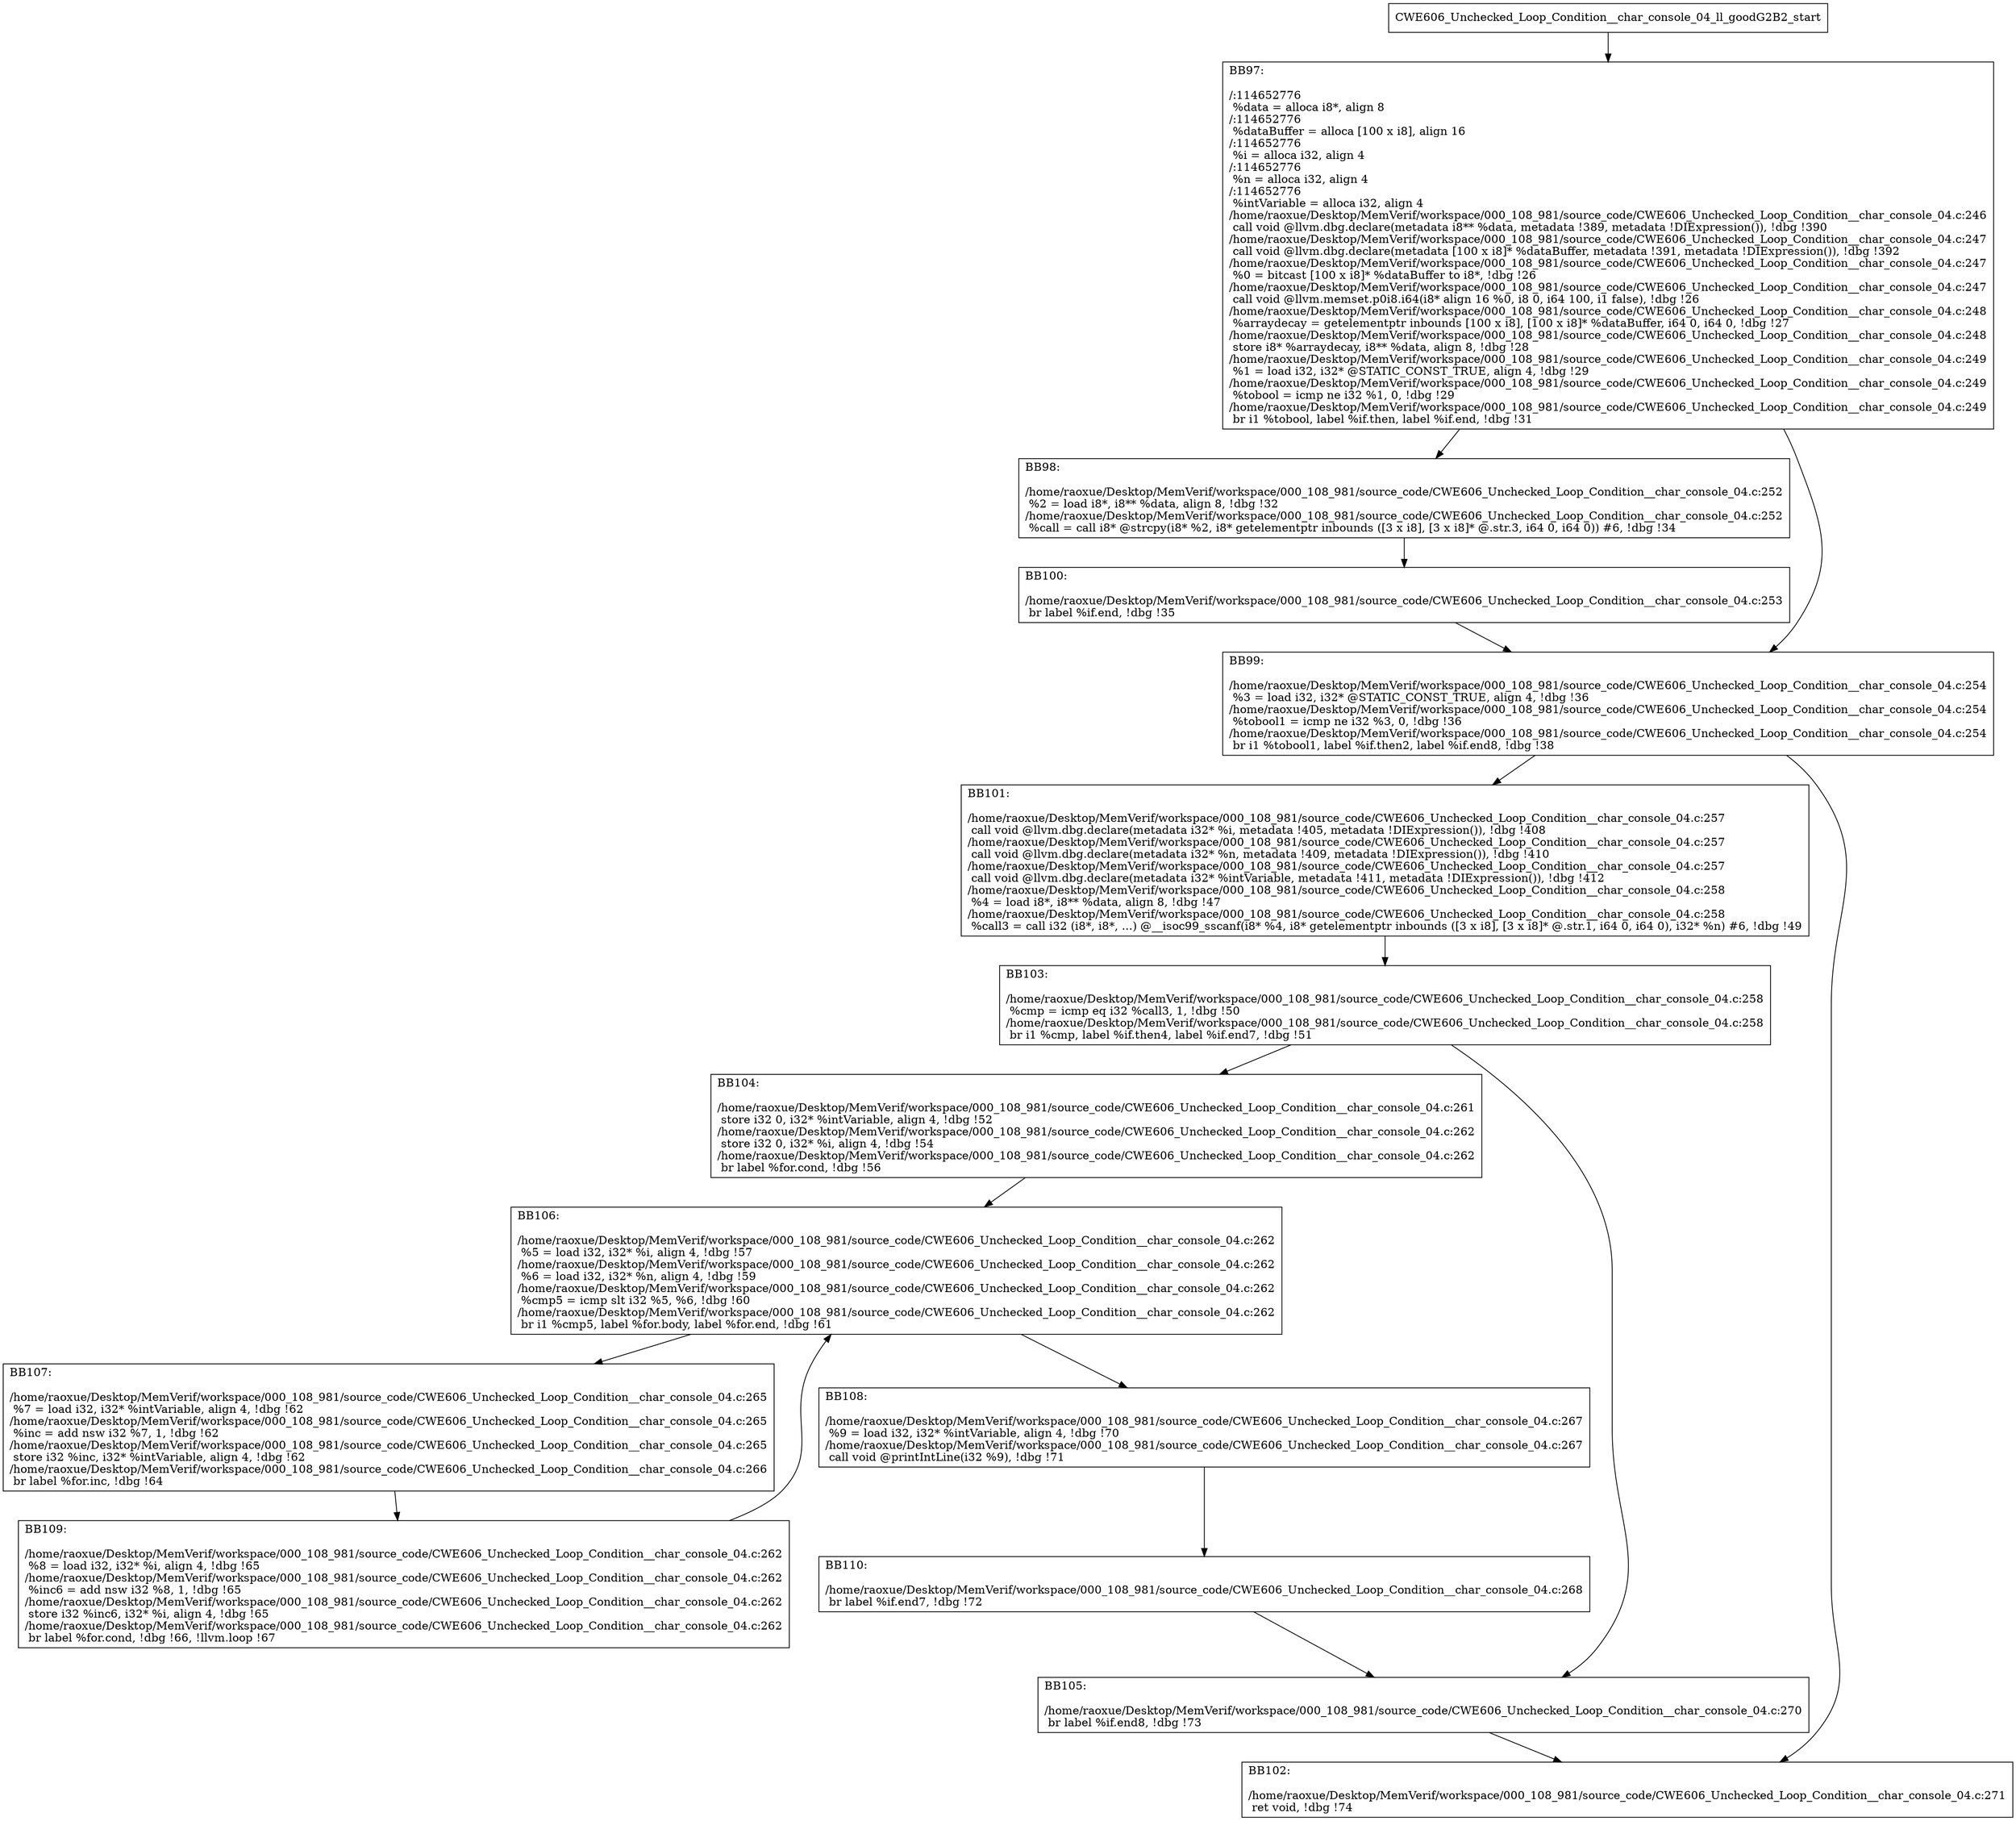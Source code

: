 digraph "CFG for'CWE606_Unchecked_Loop_Condition__char_console_04_ll_goodG2B2' function" {
	BBCWE606_Unchecked_Loop_Condition__char_console_04_ll_goodG2B2_start[shape=record,label="{CWE606_Unchecked_Loop_Condition__char_console_04_ll_goodG2B2_start}"];
	BBCWE606_Unchecked_Loop_Condition__char_console_04_ll_goodG2B2_start-> CWE606_Unchecked_Loop_Condition__char_console_04_ll_goodG2B2BB97;
	CWE606_Unchecked_Loop_Condition__char_console_04_ll_goodG2B2BB97 [shape=record, label="{BB97:\l\l/:114652776\l
  %data = alloca i8*, align 8\l
/:114652776\l
  %dataBuffer = alloca [100 x i8], align 16\l
/:114652776\l
  %i = alloca i32, align 4\l
/:114652776\l
  %n = alloca i32, align 4\l
/:114652776\l
  %intVariable = alloca i32, align 4\l
/home/raoxue/Desktop/MemVerif/workspace/000_108_981/source_code/CWE606_Unchecked_Loop_Condition__char_console_04.c:246\l
  call void @llvm.dbg.declare(metadata i8** %data, metadata !389, metadata !DIExpression()), !dbg !390\l
/home/raoxue/Desktop/MemVerif/workspace/000_108_981/source_code/CWE606_Unchecked_Loop_Condition__char_console_04.c:247\l
  call void @llvm.dbg.declare(metadata [100 x i8]* %dataBuffer, metadata !391, metadata !DIExpression()), !dbg !392\l
/home/raoxue/Desktop/MemVerif/workspace/000_108_981/source_code/CWE606_Unchecked_Loop_Condition__char_console_04.c:247\l
  %0 = bitcast [100 x i8]* %dataBuffer to i8*, !dbg !26\l
/home/raoxue/Desktop/MemVerif/workspace/000_108_981/source_code/CWE606_Unchecked_Loop_Condition__char_console_04.c:247\l
  call void @llvm.memset.p0i8.i64(i8* align 16 %0, i8 0, i64 100, i1 false), !dbg !26\l
/home/raoxue/Desktop/MemVerif/workspace/000_108_981/source_code/CWE606_Unchecked_Loop_Condition__char_console_04.c:248\l
  %arraydecay = getelementptr inbounds [100 x i8], [100 x i8]* %dataBuffer, i64 0, i64 0, !dbg !27\l
/home/raoxue/Desktop/MemVerif/workspace/000_108_981/source_code/CWE606_Unchecked_Loop_Condition__char_console_04.c:248\l
  store i8* %arraydecay, i8** %data, align 8, !dbg !28\l
/home/raoxue/Desktop/MemVerif/workspace/000_108_981/source_code/CWE606_Unchecked_Loop_Condition__char_console_04.c:249\l
  %1 = load i32, i32* @STATIC_CONST_TRUE, align 4, !dbg !29\l
/home/raoxue/Desktop/MemVerif/workspace/000_108_981/source_code/CWE606_Unchecked_Loop_Condition__char_console_04.c:249\l
  %tobool = icmp ne i32 %1, 0, !dbg !29\l
/home/raoxue/Desktop/MemVerif/workspace/000_108_981/source_code/CWE606_Unchecked_Loop_Condition__char_console_04.c:249\l
  br i1 %tobool, label %if.then, label %if.end, !dbg !31\l
}"];
	CWE606_Unchecked_Loop_Condition__char_console_04_ll_goodG2B2BB97-> CWE606_Unchecked_Loop_Condition__char_console_04_ll_goodG2B2BB98;
	CWE606_Unchecked_Loop_Condition__char_console_04_ll_goodG2B2BB97-> CWE606_Unchecked_Loop_Condition__char_console_04_ll_goodG2B2BB99;
	CWE606_Unchecked_Loop_Condition__char_console_04_ll_goodG2B2BB98 [shape=record, label="{BB98:\l\l/home/raoxue/Desktop/MemVerif/workspace/000_108_981/source_code/CWE606_Unchecked_Loop_Condition__char_console_04.c:252\l
  %2 = load i8*, i8** %data, align 8, !dbg !32\l
/home/raoxue/Desktop/MemVerif/workspace/000_108_981/source_code/CWE606_Unchecked_Loop_Condition__char_console_04.c:252\l
  %call = call i8* @strcpy(i8* %2, i8* getelementptr inbounds ([3 x i8], [3 x i8]* @.str.3, i64 0, i64 0)) #6, !dbg !34\l
}"];
	CWE606_Unchecked_Loop_Condition__char_console_04_ll_goodG2B2BB98-> CWE606_Unchecked_Loop_Condition__char_console_04_ll_goodG2B2BB100;
	CWE606_Unchecked_Loop_Condition__char_console_04_ll_goodG2B2BB100 [shape=record, label="{BB100:\l\l/home/raoxue/Desktop/MemVerif/workspace/000_108_981/source_code/CWE606_Unchecked_Loop_Condition__char_console_04.c:253\l
  br label %if.end, !dbg !35\l
}"];
	CWE606_Unchecked_Loop_Condition__char_console_04_ll_goodG2B2BB100-> CWE606_Unchecked_Loop_Condition__char_console_04_ll_goodG2B2BB99;
	CWE606_Unchecked_Loop_Condition__char_console_04_ll_goodG2B2BB99 [shape=record, label="{BB99:\l\l/home/raoxue/Desktop/MemVerif/workspace/000_108_981/source_code/CWE606_Unchecked_Loop_Condition__char_console_04.c:254\l
  %3 = load i32, i32* @STATIC_CONST_TRUE, align 4, !dbg !36\l
/home/raoxue/Desktop/MemVerif/workspace/000_108_981/source_code/CWE606_Unchecked_Loop_Condition__char_console_04.c:254\l
  %tobool1 = icmp ne i32 %3, 0, !dbg !36\l
/home/raoxue/Desktop/MemVerif/workspace/000_108_981/source_code/CWE606_Unchecked_Loop_Condition__char_console_04.c:254\l
  br i1 %tobool1, label %if.then2, label %if.end8, !dbg !38\l
}"];
	CWE606_Unchecked_Loop_Condition__char_console_04_ll_goodG2B2BB99-> CWE606_Unchecked_Loop_Condition__char_console_04_ll_goodG2B2BB101;
	CWE606_Unchecked_Loop_Condition__char_console_04_ll_goodG2B2BB99-> CWE606_Unchecked_Loop_Condition__char_console_04_ll_goodG2B2BB102;
	CWE606_Unchecked_Loop_Condition__char_console_04_ll_goodG2B2BB101 [shape=record, label="{BB101:\l\l/home/raoxue/Desktop/MemVerif/workspace/000_108_981/source_code/CWE606_Unchecked_Loop_Condition__char_console_04.c:257\l
  call void @llvm.dbg.declare(metadata i32* %i, metadata !405, metadata !DIExpression()), !dbg !408\l
/home/raoxue/Desktop/MemVerif/workspace/000_108_981/source_code/CWE606_Unchecked_Loop_Condition__char_console_04.c:257\l
  call void @llvm.dbg.declare(metadata i32* %n, metadata !409, metadata !DIExpression()), !dbg !410\l
/home/raoxue/Desktop/MemVerif/workspace/000_108_981/source_code/CWE606_Unchecked_Loop_Condition__char_console_04.c:257\l
  call void @llvm.dbg.declare(metadata i32* %intVariable, metadata !411, metadata !DIExpression()), !dbg !412\l
/home/raoxue/Desktop/MemVerif/workspace/000_108_981/source_code/CWE606_Unchecked_Loop_Condition__char_console_04.c:258\l
  %4 = load i8*, i8** %data, align 8, !dbg !47\l
/home/raoxue/Desktop/MemVerif/workspace/000_108_981/source_code/CWE606_Unchecked_Loop_Condition__char_console_04.c:258\l
  %call3 = call i32 (i8*, i8*, ...) @__isoc99_sscanf(i8* %4, i8* getelementptr inbounds ([3 x i8], [3 x i8]* @.str.1, i64 0, i64 0), i32* %n) #6, !dbg !49\l
}"];
	CWE606_Unchecked_Loop_Condition__char_console_04_ll_goodG2B2BB101-> CWE606_Unchecked_Loop_Condition__char_console_04_ll_goodG2B2BB103;
	CWE606_Unchecked_Loop_Condition__char_console_04_ll_goodG2B2BB103 [shape=record, label="{BB103:\l\l/home/raoxue/Desktop/MemVerif/workspace/000_108_981/source_code/CWE606_Unchecked_Loop_Condition__char_console_04.c:258\l
  %cmp = icmp eq i32 %call3, 1, !dbg !50\l
/home/raoxue/Desktop/MemVerif/workspace/000_108_981/source_code/CWE606_Unchecked_Loop_Condition__char_console_04.c:258\l
  br i1 %cmp, label %if.then4, label %if.end7, !dbg !51\l
}"];
	CWE606_Unchecked_Loop_Condition__char_console_04_ll_goodG2B2BB103-> CWE606_Unchecked_Loop_Condition__char_console_04_ll_goodG2B2BB104;
	CWE606_Unchecked_Loop_Condition__char_console_04_ll_goodG2B2BB103-> CWE606_Unchecked_Loop_Condition__char_console_04_ll_goodG2B2BB105;
	CWE606_Unchecked_Loop_Condition__char_console_04_ll_goodG2B2BB104 [shape=record, label="{BB104:\l\l/home/raoxue/Desktop/MemVerif/workspace/000_108_981/source_code/CWE606_Unchecked_Loop_Condition__char_console_04.c:261\l
  store i32 0, i32* %intVariable, align 4, !dbg !52\l
/home/raoxue/Desktop/MemVerif/workspace/000_108_981/source_code/CWE606_Unchecked_Loop_Condition__char_console_04.c:262\l
  store i32 0, i32* %i, align 4, !dbg !54\l
/home/raoxue/Desktop/MemVerif/workspace/000_108_981/source_code/CWE606_Unchecked_Loop_Condition__char_console_04.c:262\l
  br label %for.cond, !dbg !56\l
}"];
	CWE606_Unchecked_Loop_Condition__char_console_04_ll_goodG2B2BB104-> CWE606_Unchecked_Loop_Condition__char_console_04_ll_goodG2B2BB106;
	CWE606_Unchecked_Loop_Condition__char_console_04_ll_goodG2B2BB106 [shape=record, label="{BB106:\l\l/home/raoxue/Desktop/MemVerif/workspace/000_108_981/source_code/CWE606_Unchecked_Loop_Condition__char_console_04.c:262\l
  %5 = load i32, i32* %i, align 4, !dbg !57\l
/home/raoxue/Desktop/MemVerif/workspace/000_108_981/source_code/CWE606_Unchecked_Loop_Condition__char_console_04.c:262\l
  %6 = load i32, i32* %n, align 4, !dbg !59\l
/home/raoxue/Desktop/MemVerif/workspace/000_108_981/source_code/CWE606_Unchecked_Loop_Condition__char_console_04.c:262\l
  %cmp5 = icmp slt i32 %5, %6, !dbg !60\l
/home/raoxue/Desktop/MemVerif/workspace/000_108_981/source_code/CWE606_Unchecked_Loop_Condition__char_console_04.c:262\l
  br i1 %cmp5, label %for.body, label %for.end, !dbg !61\l
}"];
	CWE606_Unchecked_Loop_Condition__char_console_04_ll_goodG2B2BB106-> CWE606_Unchecked_Loop_Condition__char_console_04_ll_goodG2B2BB107;
	CWE606_Unchecked_Loop_Condition__char_console_04_ll_goodG2B2BB106-> CWE606_Unchecked_Loop_Condition__char_console_04_ll_goodG2B2BB108;
	CWE606_Unchecked_Loop_Condition__char_console_04_ll_goodG2B2BB107 [shape=record, label="{BB107:\l\l/home/raoxue/Desktop/MemVerif/workspace/000_108_981/source_code/CWE606_Unchecked_Loop_Condition__char_console_04.c:265\l
  %7 = load i32, i32* %intVariable, align 4, !dbg !62\l
/home/raoxue/Desktop/MemVerif/workspace/000_108_981/source_code/CWE606_Unchecked_Loop_Condition__char_console_04.c:265\l
  %inc = add nsw i32 %7, 1, !dbg !62\l
/home/raoxue/Desktop/MemVerif/workspace/000_108_981/source_code/CWE606_Unchecked_Loop_Condition__char_console_04.c:265\l
  store i32 %inc, i32* %intVariable, align 4, !dbg !62\l
/home/raoxue/Desktop/MemVerif/workspace/000_108_981/source_code/CWE606_Unchecked_Loop_Condition__char_console_04.c:266\l
  br label %for.inc, !dbg !64\l
}"];
	CWE606_Unchecked_Loop_Condition__char_console_04_ll_goodG2B2BB107-> CWE606_Unchecked_Loop_Condition__char_console_04_ll_goodG2B2BB109;
	CWE606_Unchecked_Loop_Condition__char_console_04_ll_goodG2B2BB109 [shape=record, label="{BB109:\l\l/home/raoxue/Desktop/MemVerif/workspace/000_108_981/source_code/CWE606_Unchecked_Loop_Condition__char_console_04.c:262\l
  %8 = load i32, i32* %i, align 4, !dbg !65\l
/home/raoxue/Desktop/MemVerif/workspace/000_108_981/source_code/CWE606_Unchecked_Loop_Condition__char_console_04.c:262\l
  %inc6 = add nsw i32 %8, 1, !dbg !65\l
/home/raoxue/Desktop/MemVerif/workspace/000_108_981/source_code/CWE606_Unchecked_Loop_Condition__char_console_04.c:262\l
  store i32 %inc6, i32* %i, align 4, !dbg !65\l
/home/raoxue/Desktop/MemVerif/workspace/000_108_981/source_code/CWE606_Unchecked_Loop_Condition__char_console_04.c:262\l
  br label %for.cond, !dbg !66, !llvm.loop !67\l
}"];
	CWE606_Unchecked_Loop_Condition__char_console_04_ll_goodG2B2BB109-> CWE606_Unchecked_Loop_Condition__char_console_04_ll_goodG2B2BB106;
	CWE606_Unchecked_Loop_Condition__char_console_04_ll_goodG2B2BB108 [shape=record, label="{BB108:\l\l/home/raoxue/Desktop/MemVerif/workspace/000_108_981/source_code/CWE606_Unchecked_Loop_Condition__char_console_04.c:267\l
  %9 = load i32, i32* %intVariable, align 4, !dbg !70\l
/home/raoxue/Desktop/MemVerif/workspace/000_108_981/source_code/CWE606_Unchecked_Loop_Condition__char_console_04.c:267\l
  call void @printIntLine(i32 %9), !dbg !71\l
}"];
	CWE606_Unchecked_Loop_Condition__char_console_04_ll_goodG2B2BB108-> CWE606_Unchecked_Loop_Condition__char_console_04_ll_goodG2B2BB110;
	CWE606_Unchecked_Loop_Condition__char_console_04_ll_goodG2B2BB110 [shape=record, label="{BB110:\l\l/home/raoxue/Desktop/MemVerif/workspace/000_108_981/source_code/CWE606_Unchecked_Loop_Condition__char_console_04.c:268\l
  br label %if.end7, !dbg !72\l
}"];
	CWE606_Unchecked_Loop_Condition__char_console_04_ll_goodG2B2BB110-> CWE606_Unchecked_Loop_Condition__char_console_04_ll_goodG2B2BB105;
	CWE606_Unchecked_Loop_Condition__char_console_04_ll_goodG2B2BB105 [shape=record, label="{BB105:\l\l/home/raoxue/Desktop/MemVerif/workspace/000_108_981/source_code/CWE606_Unchecked_Loop_Condition__char_console_04.c:270\l
  br label %if.end8, !dbg !73\l
}"];
	CWE606_Unchecked_Loop_Condition__char_console_04_ll_goodG2B2BB105-> CWE606_Unchecked_Loop_Condition__char_console_04_ll_goodG2B2BB102;
	CWE606_Unchecked_Loop_Condition__char_console_04_ll_goodG2B2BB102 [shape=record, label="{BB102:\l\l/home/raoxue/Desktop/MemVerif/workspace/000_108_981/source_code/CWE606_Unchecked_Loop_Condition__char_console_04.c:271\l
  ret void, !dbg !74\l
}"];
}
